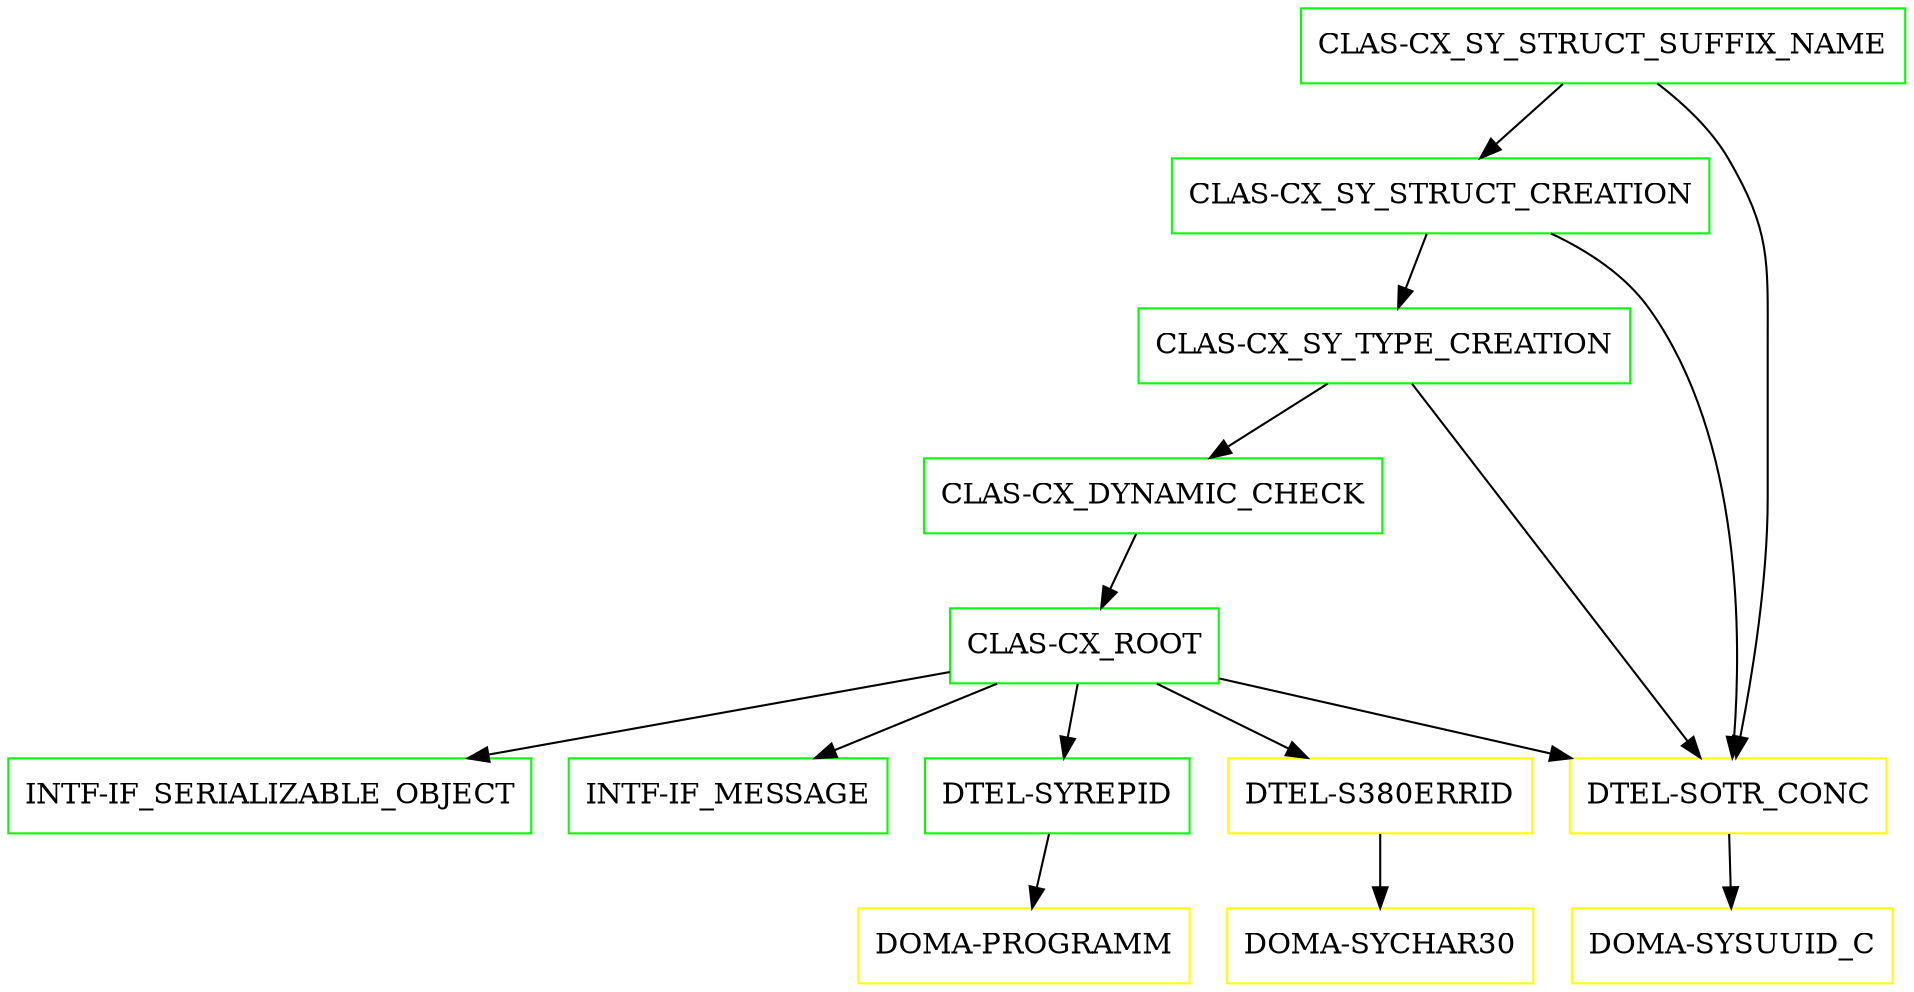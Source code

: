 digraph G {
  "CLAS-CX_SY_STRUCT_SUFFIX_NAME" [shape=box,color=green];
  "CLAS-CX_SY_STRUCT_CREATION" [shape=box,color=green,URL="./CLAS_CX_SY_STRUCT_CREATION.html"];
  "CLAS-CX_SY_TYPE_CREATION" [shape=box,color=green,URL="./CLAS_CX_SY_TYPE_CREATION.html"];
  "CLAS-CX_DYNAMIC_CHECK" [shape=box,color=green,URL="./CLAS_CX_DYNAMIC_CHECK.html"];
  "CLAS-CX_ROOT" [shape=box,color=green,URL="./CLAS_CX_ROOT.html"];
  "INTF-IF_SERIALIZABLE_OBJECT" [shape=box,color=green,URL="./INTF_IF_SERIALIZABLE_OBJECT.html"];
  "INTF-IF_MESSAGE" [shape=box,color=green,URL="./INTF_IF_MESSAGE.html"];
  "DTEL-SYREPID" [shape=box,color=green,URL="./DTEL_SYREPID.html"];
  "DOMA-PROGRAMM" [shape=box,color=yellow,URL="./DOMA_PROGRAMM.html"];
  "DTEL-S380ERRID" [shape=box,color=yellow,URL="./DTEL_S380ERRID.html"];
  "DOMA-SYCHAR30" [shape=box,color=yellow,URL="./DOMA_SYCHAR30.html"];
  "DTEL-SOTR_CONC" [shape=box,color=yellow,URL="./DTEL_SOTR_CONC.html"];
  "DOMA-SYSUUID_C" [shape=box,color=yellow,URL="./DOMA_SYSUUID_C.html"];
  "CLAS-CX_SY_STRUCT_SUFFIX_NAME" -> "DTEL-SOTR_CONC";
  "CLAS-CX_SY_STRUCT_SUFFIX_NAME" -> "CLAS-CX_SY_STRUCT_CREATION";
  "CLAS-CX_SY_STRUCT_CREATION" -> "DTEL-SOTR_CONC";
  "CLAS-CX_SY_STRUCT_CREATION" -> "CLAS-CX_SY_TYPE_CREATION";
  "CLAS-CX_SY_TYPE_CREATION" -> "DTEL-SOTR_CONC";
  "CLAS-CX_SY_TYPE_CREATION" -> "CLAS-CX_DYNAMIC_CHECK";
  "CLAS-CX_DYNAMIC_CHECK" -> "CLAS-CX_ROOT";
  "CLAS-CX_ROOT" -> "DTEL-SOTR_CONC";
  "CLAS-CX_ROOT" -> "DTEL-S380ERRID";
  "CLAS-CX_ROOT" -> "DTEL-SYREPID";
  "CLAS-CX_ROOT" -> "INTF-IF_MESSAGE";
  "CLAS-CX_ROOT" -> "INTF-IF_SERIALIZABLE_OBJECT";
  "DTEL-SYREPID" -> "DOMA-PROGRAMM";
  "DTEL-S380ERRID" -> "DOMA-SYCHAR30";
  "DTEL-SOTR_CONC" -> "DOMA-SYSUUID_C";
}
